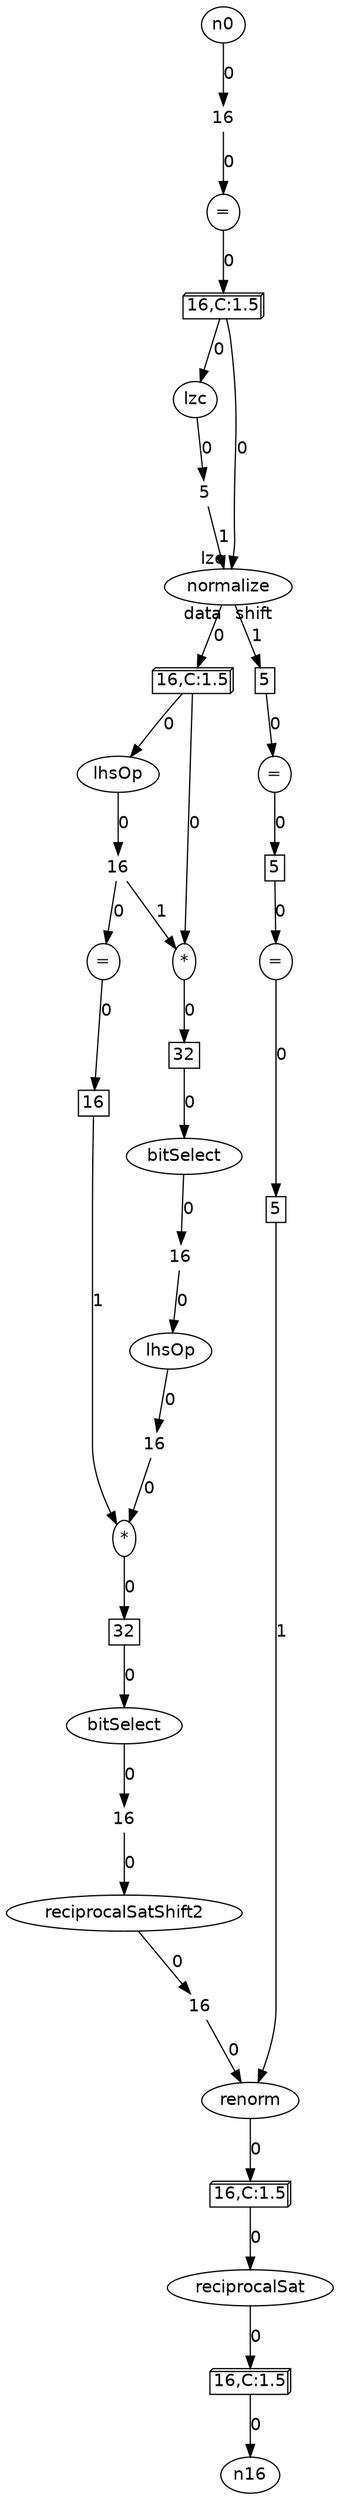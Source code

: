 digraph g {
graph [fontname=helvetica margin=0.02 width=0 height=0];
node [fontname=helvetica margin=0.04 width=0 height=0];
edge [fontname=helvetica margin=0.02 width=0 height=0];
n0
n1 [label="="];
n2 [label="lzc"];
n3 [label="normalize"];
n4 [label="="];
n5 [label="="];
n6 [label="lhsOp"];
n7 [label="="];
n8 [label="*"];
n9 [label="bitSelect"];
n10 [label="lhsOp"];
n11 [label="*"];
n12 [label="bitSelect"];
n13 [label="reciprocalSatShift2"];
n14 [label="renorm"];
n15 [label="reciprocalSat"];
n16
e0 [shape=none; label="16"];
e1 [shape=box3d; label="16,C:1.5"];
e2 [shape=none; label="5"];
e3 [shape=box3d; label="16,C:1.5"];
e4 [shape=box; label="5"];
e5 [shape=box; label="5"];
e6 [shape=box; label="5"];
e7 [shape=none; label="16"];
e8 [shape=box; label="16"];
e9 [shape=box; label="32"];
e10 [shape=none; label="16"];
e11 [shape=none; label="16"];
e12 [shape=box; label="32"];
e13 [shape=none; label="16"];
e14 [shape=none; label="16"];
e15 [shape=box3d; label="16,C:1.5"];
e16 [shape=box3d; label="16,C:1.5"];
n0 -> e0       [label="0"];
      e0 -> n1 [label="0"];
n1 -> e1       [label="0"];
      e1 -> n2 [label="0"];
      e1 -> n3 [label="0"];
n2 -> e2       [label="0"];
      e2 -> n3 [label="1" headlabel="lzc"];
n3 -> e3       [label="0" taillabel="data"];
      e3 -> n6 [label="0"];
      e3 -> n8 [label="0"];
n3 -> e4       [label="1" taillabel="shift"];
      e4 -> n4 [label="0"];
n4 -> e5       [label="0"];
      e5 -> n5 [label="0"];
n5 -> e6       [label="0"];
      e6 -> n14 [label="1"];
n6 -> e7       [label="0"];
      e7 -> n7 [label="0"];
      e7 -> n8 [label="1"];
n7 -> e8       [label="0"];
      e8 -> n11 [label="1"];
n8 -> e9       [label="0"];
      e9 -> n9 [label="0"];
n9 -> e10       [label="0"];
      e10 -> n10 [label="0"];
n10 -> e11       [label="0"];
      e11 -> n11 [label="0"];
n11 -> e12       [label="0"];
      e12 -> n12 [label="0"];
n12 -> e13       [label="0"];
      e13 -> n13 [label="0"];
n13 -> e14       [label="0"];
      e14 -> n14 [label="0"];
n14 -> e15       [label="0"];
      e15 -> n15 [label="0"];
n15 -> e16       [label="0"];
      e16 -> n16 [label="0"];

}